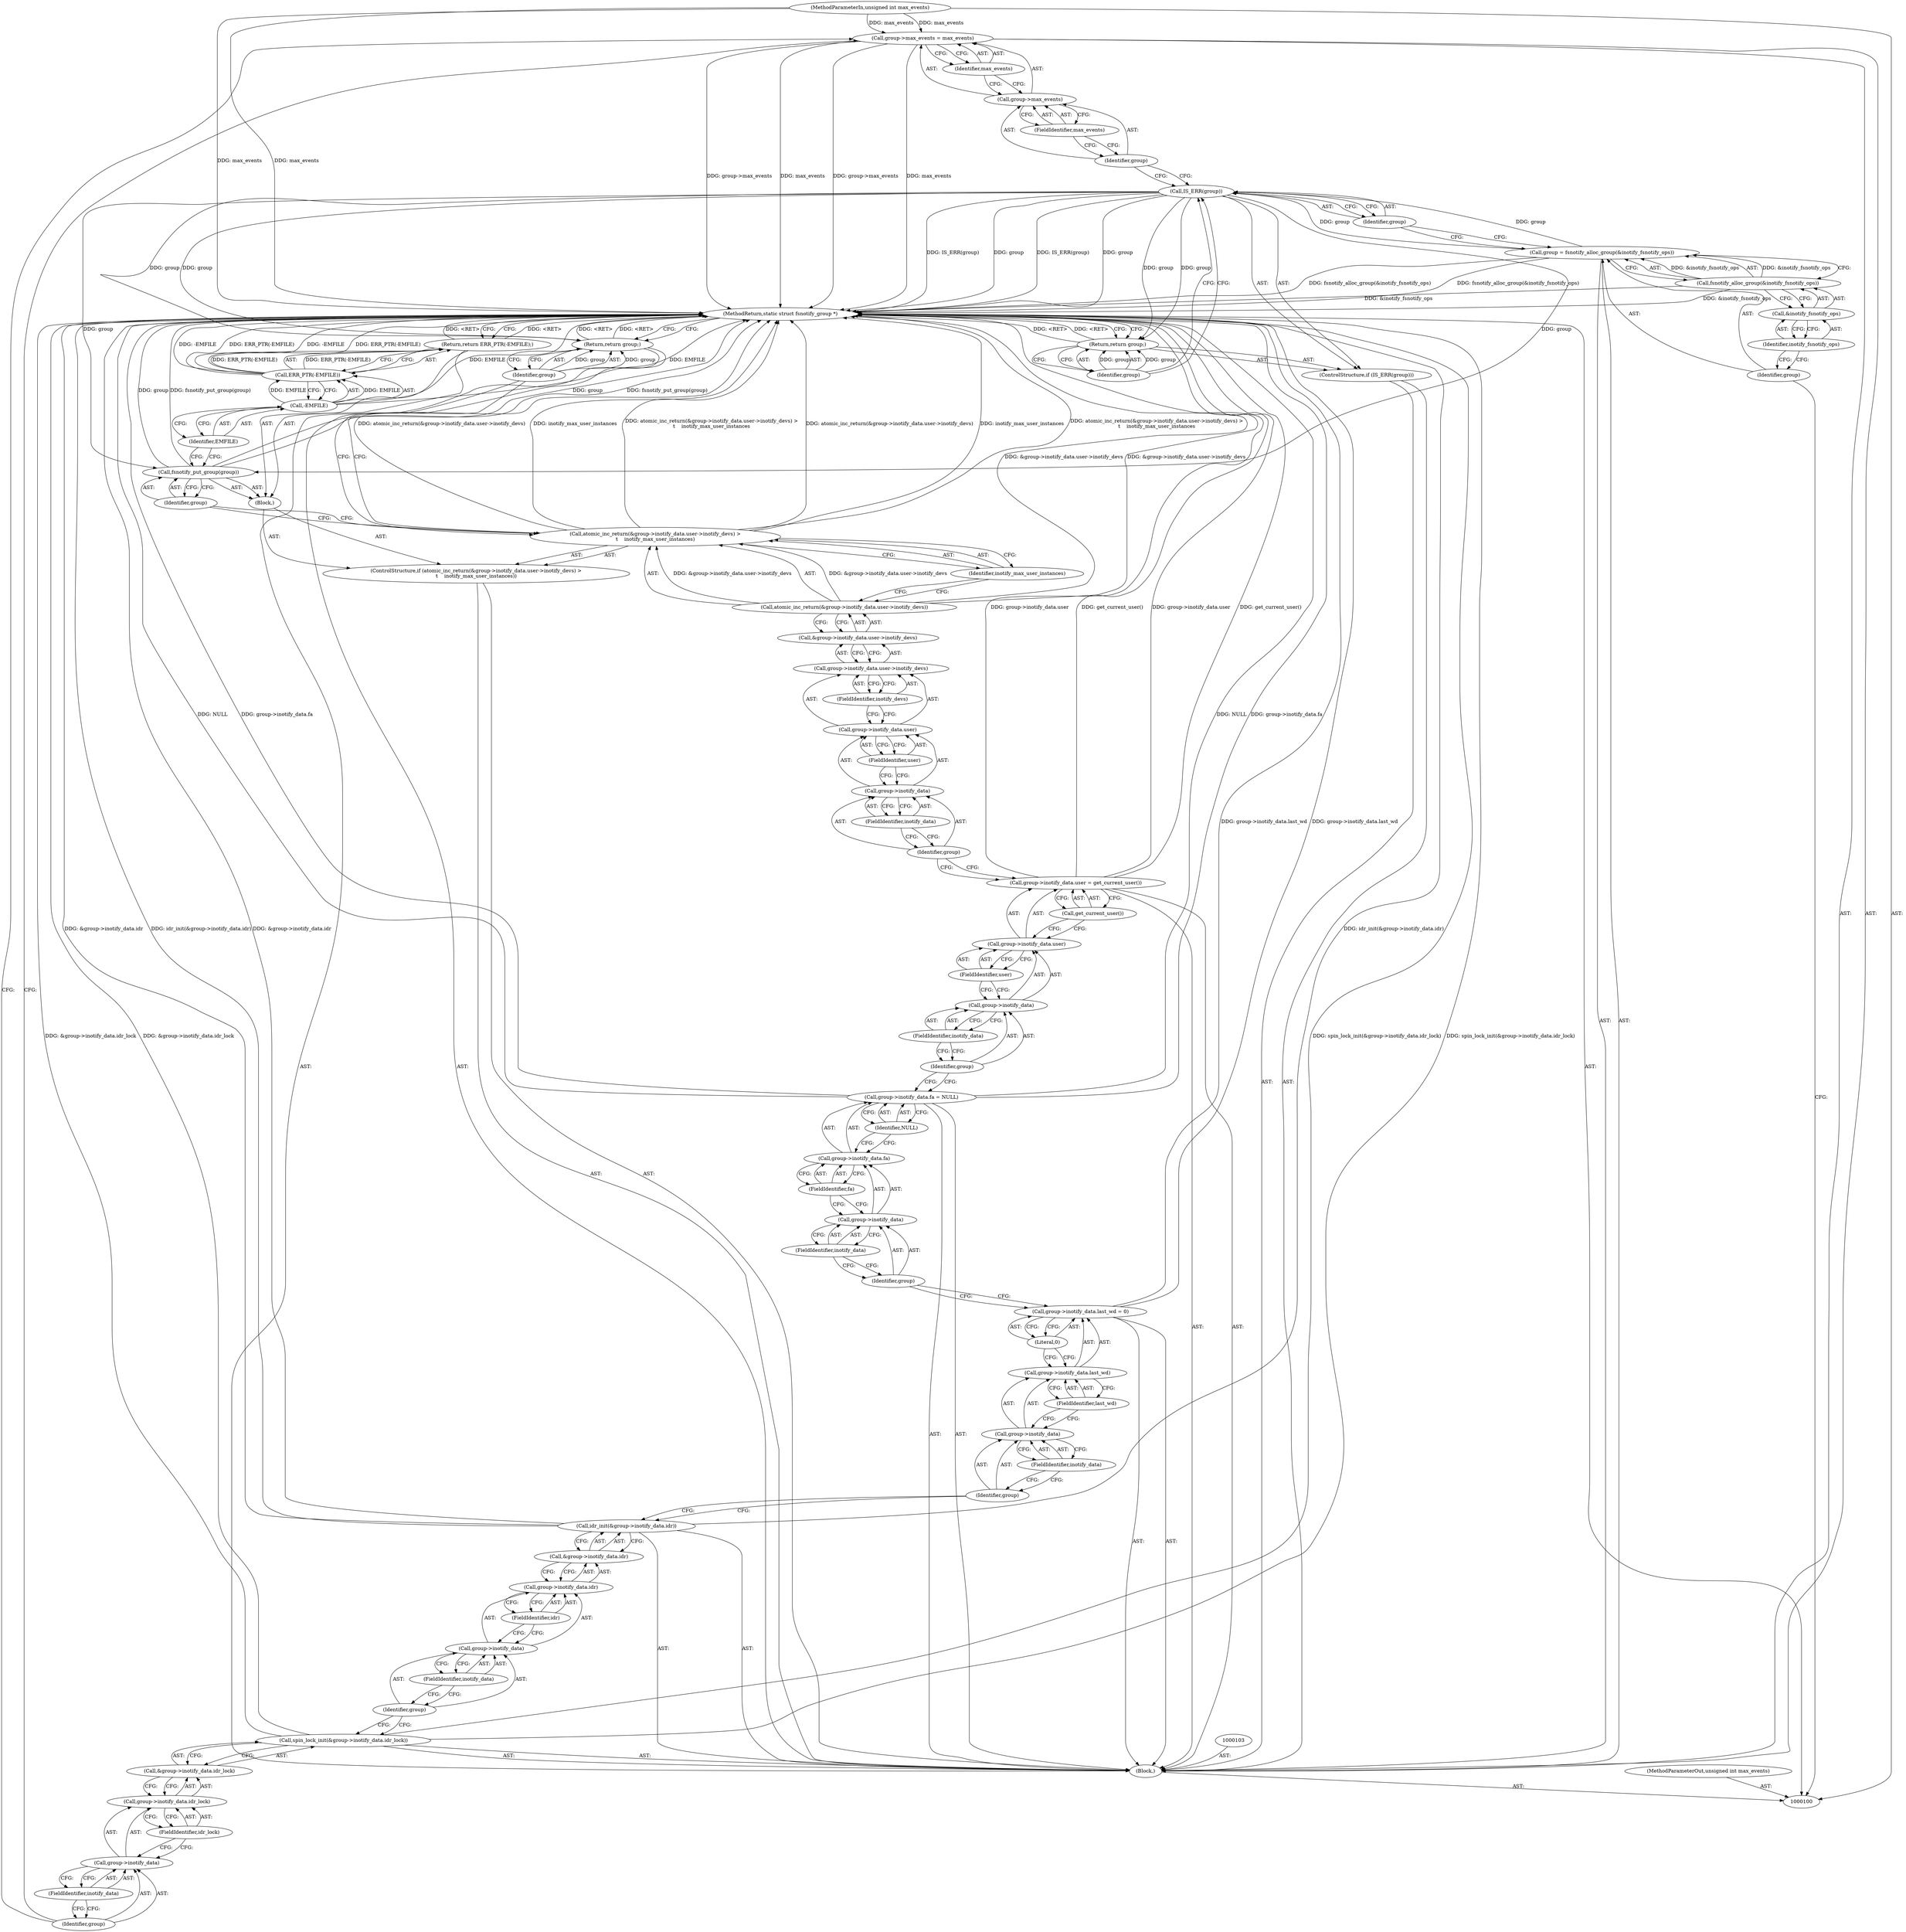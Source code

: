 digraph "0_linux_d0de4dc584ec6aa3b26fffea320a8457827768fc_1" {
"1000114" [label="(Call,group->max_events = max_events)"];
"1000115" [label="(Call,group->max_events)"];
"1000116" [label="(Identifier,group)"];
"1000118" [label="(Identifier,max_events)"];
"1000117" [label="(FieldIdentifier,max_events)"];
"1000120" [label="(Call,&group->inotify_data.idr_lock)"];
"1000121" [label="(Call,group->inotify_data.idr_lock)"];
"1000122" [label="(Call,group->inotify_data)"];
"1000123" [label="(Identifier,group)"];
"1000119" [label="(Call,spin_lock_init(&group->inotify_data.idr_lock))"];
"1000124" [label="(FieldIdentifier,inotify_data)"];
"1000125" [label="(FieldIdentifier,idr_lock)"];
"1000127" [label="(Call,&group->inotify_data.idr)"];
"1000128" [label="(Call,group->inotify_data.idr)"];
"1000129" [label="(Call,group->inotify_data)"];
"1000130" [label="(Identifier,group)"];
"1000131" [label="(FieldIdentifier,inotify_data)"];
"1000126" [label="(Call,idr_init(&group->inotify_data.idr))"];
"1000132" [label="(FieldIdentifier,idr)"];
"1000133" [label="(Call,group->inotify_data.last_wd = 0)"];
"1000134" [label="(Call,group->inotify_data.last_wd)"];
"1000135" [label="(Call,group->inotify_data)"];
"1000136" [label="(Identifier,group)"];
"1000138" [label="(FieldIdentifier,last_wd)"];
"1000139" [label="(Literal,0)"];
"1000137" [label="(FieldIdentifier,inotify_data)"];
"1000140" [label="(Call,group->inotify_data.fa = NULL)"];
"1000141" [label="(Call,group->inotify_data.fa)"];
"1000142" [label="(Call,group->inotify_data)"];
"1000143" [label="(Identifier,group)"];
"1000145" [label="(FieldIdentifier,fa)"];
"1000146" [label="(Identifier,NULL)"];
"1000144" [label="(FieldIdentifier,inotify_data)"];
"1000147" [label="(Call,group->inotify_data.user = get_current_user())"];
"1000148" [label="(Call,group->inotify_data.user)"];
"1000149" [label="(Call,group->inotify_data)"];
"1000150" [label="(Identifier,group)"];
"1000152" [label="(FieldIdentifier,user)"];
"1000153" [label="(Call,get_current_user())"];
"1000151" [label="(FieldIdentifier,inotify_data)"];
"1000154" [label="(ControlStructure,if (atomic_inc_return(&group->inotify_data.user->inotify_devs) >\n\t    inotify_max_user_instances))"];
"1000157" [label="(Call,&group->inotify_data.user->inotify_devs)"];
"1000158" [label="(Call,group->inotify_data.user->inotify_devs)"];
"1000159" [label="(Call,group->inotify_data.user)"];
"1000160" [label="(Call,group->inotify_data)"];
"1000161" [label="(Identifier,group)"];
"1000162" [label="(FieldIdentifier,inotify_data)"];
"1000163" [label="(FieldIdentifier,user)"];
"1000155" [label="(Call,atomic_inc_return(&group->inotify_data.user->inotify_devs) >\n\t    inotify_max_user_instances)"];
"1000156" [label="(Call,atomic_inc_return(&group->inotify_data.user->inotify_devs))"];
"1000164" [label="(FieldIdentifier,inotify_devs)"];
"1000166" [label="(Block,)"];
"1000165" [label="(Identifier,inotify_max_user_instances)"];
"1000175" [label="(MethodReturn,static struct fsnotify_group *)"];
"1000101" [label="(MethodParameterIn,unsigned int max_events)"];
"1000242" [label="(MethodParameterOut,unsigned int max_events)"];
"1000167" [label="(Call,fsnotify_put_group(group))"];
"1000168" [label="(Identifier,group)"];
"1000171" [label="(Call,-EMFILE)"];
"1000172" [label="(Identifier,EMFILE)"];
"1000169" [label="(Return,return ERR_PTR(-EMFILE);)"];
"1000170" [label="(Call,ERR_PTR(-EMFILE))"];
"1000173" [label="(Return,return group;)"];
"1000174" [label="(Identifier,group)"];
"1000102" [label="(Block,)"];
"1000104" [label="(Call,group = fsnotify_alloc_group(&inotify_fsnotify_ops))"];
"1000105" [label="(Identifier,group)"];
"1000107" [label="(Call,&inotify_fsnotify_ops)"];
"1000108" [label="(Identifier,inotify_fsnotify_ops)"];
"1000106" [label="(Call,fsnotify_alloc_group(&inotify_fsnotify_ops))"];
"1000109" [label="(ControlStructure,if (IS_ERR(group)))"];
"1000111" [label="(Identifier,group)"];
"1000110" [label="(Call,IS_ERR(group))"];
"1000112" [label="(Return,return group;)"];
"1000113" [label="(Identifier,group)"];
"1000114" -> "1000102"  [label="AST: "];
"1000114" -> "1000118"  [label="CFG: "];
"1000115" -> "1000114"  [label="AST: "];
"1000118" -> "1000114"  [label="AST: "];
"1000123" -> "1000114"  [label="CFG: "];
"1000114" -> "1000175"  [label="DDG: group->max_events"];
"1000114" -> "1000175"  [label="DDG: max_events"];
"1000101" -> "1000114"  [label="DDG: max_events"];
"1000115" -> "1000114"  [label="AST: "];
"1000115" -> "1000117"  [label="CFG: "];
"1000116" -> "1000115"  [label="AST: "];
"1000117" -> "1000115"  [label="AST: "];
"1000118" -> "1000115"  [label="CFG: "];
"1000116" -> "1000115"  [label="AST: "];
"1000116" -> "1000110"  [label="CFG: "];
"1000117" -> "1000116"  [label="CFG: "];
"1000118" -> "1000114"  [label="AST: "];
"1000118" -> "1000115"  [label="CFG: "];
"1000114" -> "1000118"  [label="CFG: "];
"1000117" -> "1000115"  [label="AST: "];
"1000117" -> "1000116"  [label="CFG: "];
"1000115" -> "1000117"  [label="CFG: "];
"1000120" -> "1000119"  [label="AST: "];
"1000120" -> "1000121"  [label="CFG: "];
"1000121" -> "1000120"  [label="AST: "];
"1000119" -> "1000120"  [label="CFG: "];
"1000121" -> "1000120"  [label="AST: "];
"1000121" -> "1000125"  [label="CFG: "];
"1000122" -> "1000121"  [label="AST: "];
"1000125" -> "1000121"  [label="AST: "];
"1000120" -> "1000121"  [label="CFG: "];
"1000122" -> "1000121"  [label="AST: "];
"1000122" -> "1000124"  [label="CFG: "];
"1000123" -> "1000122"  [label="AST: "];
"1000124" -> "1000122"  [label="AST: "];
"1000125" -> "1000122"  [label="CFG: "];
"1000123" -> "1000122"  [label="AST: "];
"1000123" -> "1000114"  [label="CFG: "];
"1000124" -> "1000123"  [label="CFG: "];
"1000119" -> "1000102"  [label="AST: "];
"1000119" -> "1000120"  [label="CFG: "];
"1000120" -> "1000119"  [label="AST: "];
"1000130" -> "1000119"  [label="CFG: "];
"1000119" -> "1000175"  [label="DDG: spin_lock_init(&group->inotify_data.idr_lock)"];
"1000119" -> "1000175"  [label="DDG: &group->inotify_data.idr_lock"];
"1000124" -> "1000122"  [label="AST: "];
"1000124" -> "1000123"  [label="CFG: "];
"1000122" -> "1000124"  [label="CFG: "];
"1000125" -> "1000121"  [label="AST: "];
"1000125" -> "1000122"  [label="CFG: "];
"1000121" -> "1000125"  [label="CFG: "];
"1000127" -> "1000126"  [label="AST: "];
"1000127" -> "1000128"  [label="CFG: "];
"1000128" -> "1000127"  [label="AST: "];
"1000126" -> "1000127"  [label="CFG: "];
"1000128" -> "1000127"  [label="AST: "];
"1000128" -> "1000132"  [label="CFG: "];
"1000129" -> "1000128"  [label="AST: "];
"1000132" -> "1000128"  [label="AST: "];
"1000127" -> "1000128"  [label="CFG: "];
"1000129" -> "1000128"  [label="AST: "];
"1000129" -> "1000131"  [label="CFG: "];
"1000130" -> "1000129"  [label="AST: "];
"1000131" -> "1000129"  [label="AST: "];
"1000132" -> "1000129"  [label="CFG: "];
"1000130" -> "1000129"  [label="AST: "];
"1000130" -> "1000119"  [label="CFG: "];
"1000131" -> "1000130"  [label="CFG: "];
"1000131" -> "1000129"  [label="AST: "];
"1000131" -> "1000130"  [label="CFG: "];
"1000129" -> "1000131"  [label="CFG: "];
"1000126" -> "1000102"  [label="AST: "];
"1000126" -> "1000127"  [label="CFG: "];
"1000127" -> "1000126"  [label="AST: "];
"1000136" -> "1000126"  [label="CFG: "];
"1000126" -> "1000175"  [label="DDG: idr_init(&group->inotify_data.idr)"];
"1000126" -> "1000175"  [label="DDG: &group->inotify_data.idr"];
"1000132" -> "1000128"  [label="AST: "];
"1000132" -> "1000129"  [label="CFG: "];
"1000128" -> "1000132"  [label="CFG: "];
"1000133" -> "1000102"  [label="AST: "];
"1000133" -> "1000139"  [label="CFG: "];
"1000134" -> "1000133"  [label="AST: "];
"1000139" -> "1000133"  [label="AST: "];
"1000143" -> "1000133"  [label="CFG: "];
"1000133" -> "1000175"  [label="DDG: group->inotify_data.last_wd"];
"1000134" -> "1000133"  [label="AST: "];
"1000134" -> "1000138"  [label="CFG: "];
"1000135" -> "1000134"  [label="AST: "];
"1000138" -> "1000134"  [label="AST: "];
"1000139" -> "1000134"  [label="CFG: "];
"1000135" -> "1000134"  [label="AST: "];
"1000135" -> "1000137"  [label="CFG: "];
"1000136" -> "1000135"  [label="AST: "];
"1000137" -> "1000135"  [label="AST: "];
"1000138" -> "1000135"  [label="CFG: "];
"1000136" -> "1000135"  [label="AST: "];
"1000136" -> "1000126"  [label="CFG: "];
"1000137" -> "1000136"  [label="CFG: "];
"1000138" -> "1000134"  [label="AST: "];
"1000138" -> "1000135"  [label="CFG: "];
"1000134" -> "1000138"  [label="CFG: "];
"1000139" -> "1000133"  [label="AST: "];
"1000139" -> "1000134"  [label="CFG: "];
"1000133" -> "1000139"  [label="CFG: "];
"1000137" -> "1000135"  [label="AST: "];
"1000137" -> "1000136"  [label="CFG: "];
"1000135" -> "1000137"  [label="CFG: "];
"1000140" -> "1000102"  [label="AST: "];
"1000140" -> "1000146"  [label="CFG: "];
"1000141" -> "1000140"  [label="AST: "];
"1000146" -> "1000140"  [label="AST: "];
"1000150" -> "1000140"  [label="CFG: "];
"1000140" -> "1000175"  [label="DDG: group->inotify_data.fa"];
"1000140" -> "1000175"  [label="DDG: NULL"];
"1000141" -> "1000140"  [label="AST: "];
"1000141" -> "1000145"  [label="CFG: "];
"1000142" -> "1000141"  [label="AST: "];
"1000145" -> "1000141"  [label="AST: "];
"1000146" -> "1000141"  [label="CFG: "];
"1000142" -> "1000141"  [label="AST: "];
"1000142" -> "1000144"  [label="CFG: "];
"1000143" -> "1000142"  [label="AST: "];
"1000144" -> "1000142"  [label="AST: "];
"1000145" -> "1000142"  [label="CFG: "];
"1000143" -> "1000142"  [label="AST: "];
"1000143" -> "1000133"  [label="CFG: "];
"1000144" -> "1000143"  [label="CFG: "];
"1000145" -> "1000141"  [label="AST: "];
"1000145" -> "1000142"  [label="CFG: "];
"1000141" -> "1000145"  [label="CFG: "];
"1000146" -> "1000140"  [label="AST: "];
"1000146" -> "1000141"  [label="CFG: "];
"1000140" -> "1000146"  [label="CFG: "];
"1000144" -> "1000142"  [label="AST: "];
"1000144" -> "1000143"  [label="CFG: "];
"1000142" -> "1000144"  [label="CFG: "];
"1000147" -> "1000102"  [label="AST: "];
"1000147" -> "1000153"  [label="CFG: "];
"1000148" -> "1000147"  [label="AST: "];
"1000153" -> "1000147"  [label="AST: "];
"1000161" -> "1000147"  [label="CFG: "];
"1000147" -> "1000175"  [label="DDG: group->inotify_data.user"];
"1000147" -> "1000175"  [label="DDG: get_current_user()"];
"1000148" -> "1000147"  [label="AST: "];
"1000148" -> "1000152"  [label="CFG: "];
"1000149" -> "1000148"  [label="AST: "];
"1000152" -> "1000148"  [label="AST: "];
"1000153" -> "1000148"  [label="CFG: "];
"1000149" -> "1000148"  [label="AST: "];
"1000149" -> "1000151"  [label="CFG: "];
"1000150" -> "1000149"  [label="AST: "];
"1000151" -> "1000149"  [label="AST: "];
"1000152" -> "1000149"  [label="CFG: "];
"1000150" -> "1000149"  [label="AST: "];
"1000150" -> "1000140"  [label="CFG: "];
"1000151" -> "1000150"  [label="CFG: "];
"1000152" -> "1000148"  [label="AST: "];
"1000152" -> "1000149"  [label="CFG: "];
"1000148" -> "1000152"  [label="CFG: "];
"1000153" -> "1000147"  [label="AST: "];
"1000153" -> "1000148"  [label="CFG: "];
"1000147" -> "1000153"  [label="CFG: "];
"1000151" -> "1000149"  [label="AST: "];
"1000151" -> "1000150"  [label="CFG: "];
"1000149" -> "1000151"  [label="CFG: "];
"1000154" -> "1000102"  [label="AST: "];
"1000155" -> "1000154"  [label="AST: "];
"1000166" -> "1000154"  [label="AST: "];
"1000157" -> "1000156"  [label="AST: "];
"1000157" -> "1000158"  [label="CFG: "];
"1000158" -> "1000157"  [label="AST: "];
"1000156" -> "1000157"  [label="CFG: "];
"1000158" -> "1000157"  [label="AST: "];
"1000158" -> "1000164"  [label="CFG: "];
"1000159" -> "1000158"  [label="AST: "];
"1000164" -> "1000158"  [label="AST: "];
"1000157" -> "1000158"  [label="CFG: "];
"1000159" -> "1000158"  [label="AST: "];
"1000159" -> "1000163"  [label="CFG: "];
"1000160" -> "1000159"  [label="AST: "];
"1000163" -> "1000159"  [label="AST: "];
"1000164" -> "1000159"  [label="CFG: "];
"1000160" -> "1000159"  [label="AST: "];
"1000160" -> "1000162"  [label="CFG: "];
"1000161" -> "1000160"  [label="AST: "];
"1000162" -> "1000160"  [label="AST: "];
"1000163" -> "1000160"  [label="CFG: "];
"1000161" -> "1000160"  [label="AST: "];
"1000161" -> "1000147"  [label="CFG: "];
"1000162" -> "1000161"  [label="CFG: "];
"1000162" -> "1000160"  [label="AST: "];
"1000162" -> "1000161"  [label="CFG: "];
"1000160" -> "1000162"  [label="CFG: "];
"1000163" -> "1000159"  [label="AST: "];
"1000163" -> "1000160"  [label="CFG: "];
"1000159" -> "1000163"  [label="CFG: "];
"1000155" -> "1000154"  [label="AST: "];
"1000155" -> "1000165"  [label="CFG: "];
"1000156" -> "1000155"  [label="AST: "];
"1000165" -> "1000155"  [label="AST: "];
"1000168" -> "1000155"  [label="CFG: "];
"1000174" -> "1000155"  [label="CFG: "];
"1000155" -> "1000175"  [label="DDG: atomic_inc_return(&group->inotify_data.user->inotify_devs)"];
"1000155" -> "1000175"  [label="DDG: inotify_max_user_instances"];
"1000155" -> "1000175"  [label="DDG: atomic_inc_return(&group->inotify_data.user->inotify_devs) >\n\t    inotify_max_user_instances"];
"1000156" -> "1000155"  [label="DDG: &group->inotify_data.user->inotify_devs"];
"1000156" -> "1000155"  [label="AST: "];
"1000156" -> "1000157"  [label="CFG: "];
"1000157" -> "1000156"  [label="AST: "];
"1000165" -> "1000156"  [label="CFG: "];
"1000156" -> "1000175"  [label="DDG: &group->inotify_data.user->inotify_devs"];
"1000156" -> "1000155"  [label="DDG: &group->inotify_data.user->inotify_devs"];
"1000164" -> "1000158"  [label="AST: "];
"1000164" -> "1000159"  [label="CFG: "];
"1000158" -> "1000164"  [label="CFG: "];
"1000166" -> "1000154"  [label="AST: "];
"1000167" -> "1000166"  [label="AST: "];
"1000169" -> "1000166"  [label="AST: "];
"1000165" -> "1000155"  [label="AST: "];
"1000165" -> "1000156"  [label="CFG: "];
"1000155" -> "1000165"  [label="CFG: "];
"1000175" -> "1000100"  [label="AST: "];
"1000175" -> "1000112"  [label="CFG: "];
"1000175" -> "1000169"  [label="CFG: "];
"1000175" -> "1000173"  [label="CFG: "];
"1000169" -> "1000175"  [label="DDG: <RET>"];
"1000173" -> "1000175"  [label="DDG: <RET>"];
"1000112" -> "1000175"  [label="DDG: <RET>"];
"1000171" -> "1000175"  [label="DDG: EMFILE"];
"1000106" -> "1000175"  [label="DDG: &inotify_fsnotify_ops"];
"1000156" -> "1000175"  [label="DDG: &group->inotify_data.user->inotify_devs"];
"1000140" -> "1000175"  [label="DDG: group->inotify_data.fa"];
"1000140" -> "1000175"  [label="DDG: NULL"];
"1000114" -> "1000175"  [label="DDG: group->max_events"];
"1000114" -> "1000175"  [label="DDG: max_events"];
"1000147" -> "1000175"  [label="DDG: group->inotify_data.user"];
"1000147" -> "1000175"  [label="DDG: get_current_user()"];
"1000170" -> "1000175"  [label="DDG: -EMFILE"];
"1000170" -> "1000175"  [label="DDG: ERR_PTR(-EMFILE)"];
"1000155" -> "1000175"  [label="DDG: atomic_inc_return(&group->inotify_data.user->inotify_devs)"];
"1000155" -> "1000175"  [label="DDG: inotify_max_user_instances"];
"1000155" -> "1000175"  [label="DDG: atomic_inc_return(&group->inotify_data.user->inotify_devs) >\n\t    inotify_max_user_instances"];
"1000119" -> "1000175"  [label="DDG: spin_lock_init(&group->inotify_data.idr_lock)"];
"1000119" -> "1000175"  [label="DDG: &group->inotify_data.idr_lock"];
"1000104" -> "1000175"  [label="DDG: fsnotify_alloc_group(&inotify_fsnotify_ops)"];
"1000167" -> "1000175"  [label="DDG: group"];
"1000167" -> "1000175"  [label="DDG: fsnotify_put_group(group)"];
"1000126" -> "1000175"  [label="DDG: idr_init(&group->inotify_data.idr)"];
"1000126" -> "1000175"  [label="DDG: &group->inotify_data.idr"];
"1000133" -> "1000175"  [label="DDG: group->inotify_data.last_wd"];
"1000101" -> "1000175"  [label="DDG: max_events"];
"1000110" -> "1000175"  [label="DDG: IS_ERR(group)"];
"1000110" -> "1000175"  [label="DDG: group"];
"1000101" -> "1000100"  [label="AST: "];
"1000101" -> "1000175"  [label="DDG: max_events"];
"1000101" -> "1000114"  [label="DDG: max_events"];
"1000242" -> "1000100"  [label="AST: "];
"1000167" -> "1000166"  [label="AST: "];
"1000167" -> "1000168"  [label="CFG: "];
"1000168" -> "1000167"  [label="AST: "];
"1000172" -> "1000167"  [label="CFG: "];
"1000167" -> "1000175"  [label="DDG: group"];
"1000167" -> "1000175"  [label="DDG: fsnotify_put_group(group)"];
"1000110" -> "1000167"  [label="DDG: group"];
"1000168" -> "1000167"  [label="AST: "];
"1000168" -> "1000155"  [label="CFG: "];
"1000167" -> "1000168"  [label="CFG: "];
"1000171" -> "1000170"  [label="AST: "];
"1000171" -> "1000172"  [label="CFG: "];
"1000172" -> "1000171"  [label="AST: "];
"1000170" -> "1000171"  [label="CFG: "];
"1000171" -> "1000175"  [label="DDG: EMFILE"];
"1000171" -> "1000170"  [label="DDG: EMFILE"];
"1000172" -> "1000171"  [label="AST: "];
"1000172" -> "1000167"  [label="CFG: "];
"1000171" -> "1000172"  [label="CFG: "];
"1000169" -> "1000166"  [label="AST: "];
"1000169" -> "1000170"  [label="CFG: "];
"1000170" -> "1000169"  [label="AST: "];
"1000175" -> "1000169"  [label="CFG: "];
"1000169" -> "1000175"  [label="DDG: <RET>"];
"1000170" -> "1000169"  [label="DDG: ERR_PTR(-EMFILE)"];
"1000170" -> "1000169"  [label="AST: "];
"1000170" -> "1000171"  [label="CFG: "];
"1000171" -> "1000170"  [label="AST: "];
"1000169" -> "1000170"  [label="CFG: "];
"1000170" -> "1000175"  [label="DDG: -EMFILE"];
"1000170" -> "1000175"  [label="DDG: ERR_PTR(-EMFILE)"];
"1000170" -> "1000169"  [label="DDG: ERR_PTR(-EMFILE)"];
"1000171" -> "1000170"  [label="DDG: EMFILE"];
"1000173" -> "1000102"  [label="AST: "];
"1000173" -> "1000174"  [label="CFG: "];
"1000174" -> "1000173"  [label="AST: "];
"1000175" -> "1000173"  [label="CFG: "];
"1000173" -> "1000175"  [label="DDG: <RET>"];
"1000174" -> "1000173"  [label="DDG: group"];
"1000110" -> "1000173"  [label="DDG: group"];
"1000174" -> "1000173"  [label="AST: "];
"1000174" -> "1000155"  [label="CFG: "];
"1000173" -> "1000174"  [label="CFG: "];
"1000174" -> "1000173"  [label="DDG: group"];
"1000102" -> "1000100"  [label="AST: "];
"1000103" -> "1000102"  [label="AST: "];
"1000104" -> "1000102"  [label="AST: "];
"1000109" -> "1000102"  [label="AST: "];
"1000114" -> "1000102"  [label="AST: "];
"1000119" -> "1000102"  [label="AST: "];
"1000126" -> "1000102"  [label="AST: "];
"1000133" -> "1000102"  [label="AST: "];
"1000140" -> "1000102"  [label="AST: "];
"1000147" -> "1000102"  [label="AST: "];
"1000154" -> "1000102"  [label="AST: "];
"1000173" -> "1000102"  [label="AST: "];
"1000104" -> "1000102"  [label="AST: "];
"1000104" -> "1000106"  [label="CFG: "];
"1000105" -> "1000104"  [label="AST: "];
"1000106" -> "1000104"  [label="AST: "];
"1000111" -> "1000104"  [label="CFG: "];
"1000104" -> "1000175"  [label="DDG: fsnotify_alloc_group(&inotify_fsnotify_ops)"];
"1000106" -> "1000104"  [label="DDG: &inotify_fsnotify_ops"];
"1000104" -> "1000110"  [label="DDG: group"];
"1000105" -> "1000104"  [label="AST: "];
"1000105" -> "1000100"  [label="CFG: "];
"1000108" -> "1000105"  [label="CFG: "];
"1000107" -> "1000106"  [label="AST: "];
"1000107" -> "1000108"  [label="CFG: "];
"1000108" -> "1000107"  [label="AST: "];
"1000106" -> "1000107"  [label="CFG: "];
"1000108" -> "1000107"  [label="AST: "];
"1000108" -> "1000105"  [label="CFG: "];
"1000107" -> "1000108"  [label="CFG: "];
"1000106" -> "1000104"  [label="AST: "];
"1000106" -> "1000107"  [label="CFG: "];
"1000107" -> "1000106"  [label="AST: "];
"1000104" -> "1000106"  [label="CFG: "];
"1000106" -> "1000175"  [label="DDG: &inotify_fsnotify_ops"];
"1000106" -> "1000104"  [label="DDG: &inotify_fsnotify_ops"];
"1000109" -> "1000102"  [label="AST: "];
"1000110" -> "1000109"  [label="AST: "];
"1000112" -> "1000109"  [label="AST: "];
"1000111" -> "1000110"  [label="AST: "];
"1000111" -> "1000104"  [label="CFG: "];
"1000110" -> "1000111"  [label="CFG: "];
"1000110" -> "1000109"  [label="AST: "];
"1000110" -> "1000111"  [label="CFG: "];
"1000111" -> "1000110"  [label="AST: "];
"1000113" -> "1000110"  [label="CFG: "];
"1000116" -> "1000110"  [label="CFG: "];
"1000110" -> "1000175"  [label="DDG: IS_ERR(group)"];
"1000110" -> "1000175"  [label="DDG: group"];
"1000104" -> "1000110"  [label="DDG: group"];
"1000110" -> "1000112"  [label="DDG: group"];
"1000110" -> "1000167"  [label="DDG: group"];
"1000110" -> "1000173"  [label="DDG: group"];
"1000112" -> "1000109"  [label="AST: "];
"1000112" -> "1000113"  [label="CFG: "];
"1000113" -> "1000112"  [label="AST: "];
"1000175" -> "1000112"  [label="CFG: "];
"1000112" -> "1000175"  [label="DDG: <RET>"];
"1000113" -> "1000112"  [label="DDG: group"];
"1000110" -> "1000112"  [label="DDG: group"];
"1000113" -> "1000112"  [label="AST: "];
"1000113" -> "1000110"  [label="CFG: "];
"1000112" -> "1000113"  [label="CFG: "];
"1000113" -> "1000112"  [label="DDG: group"];
}
